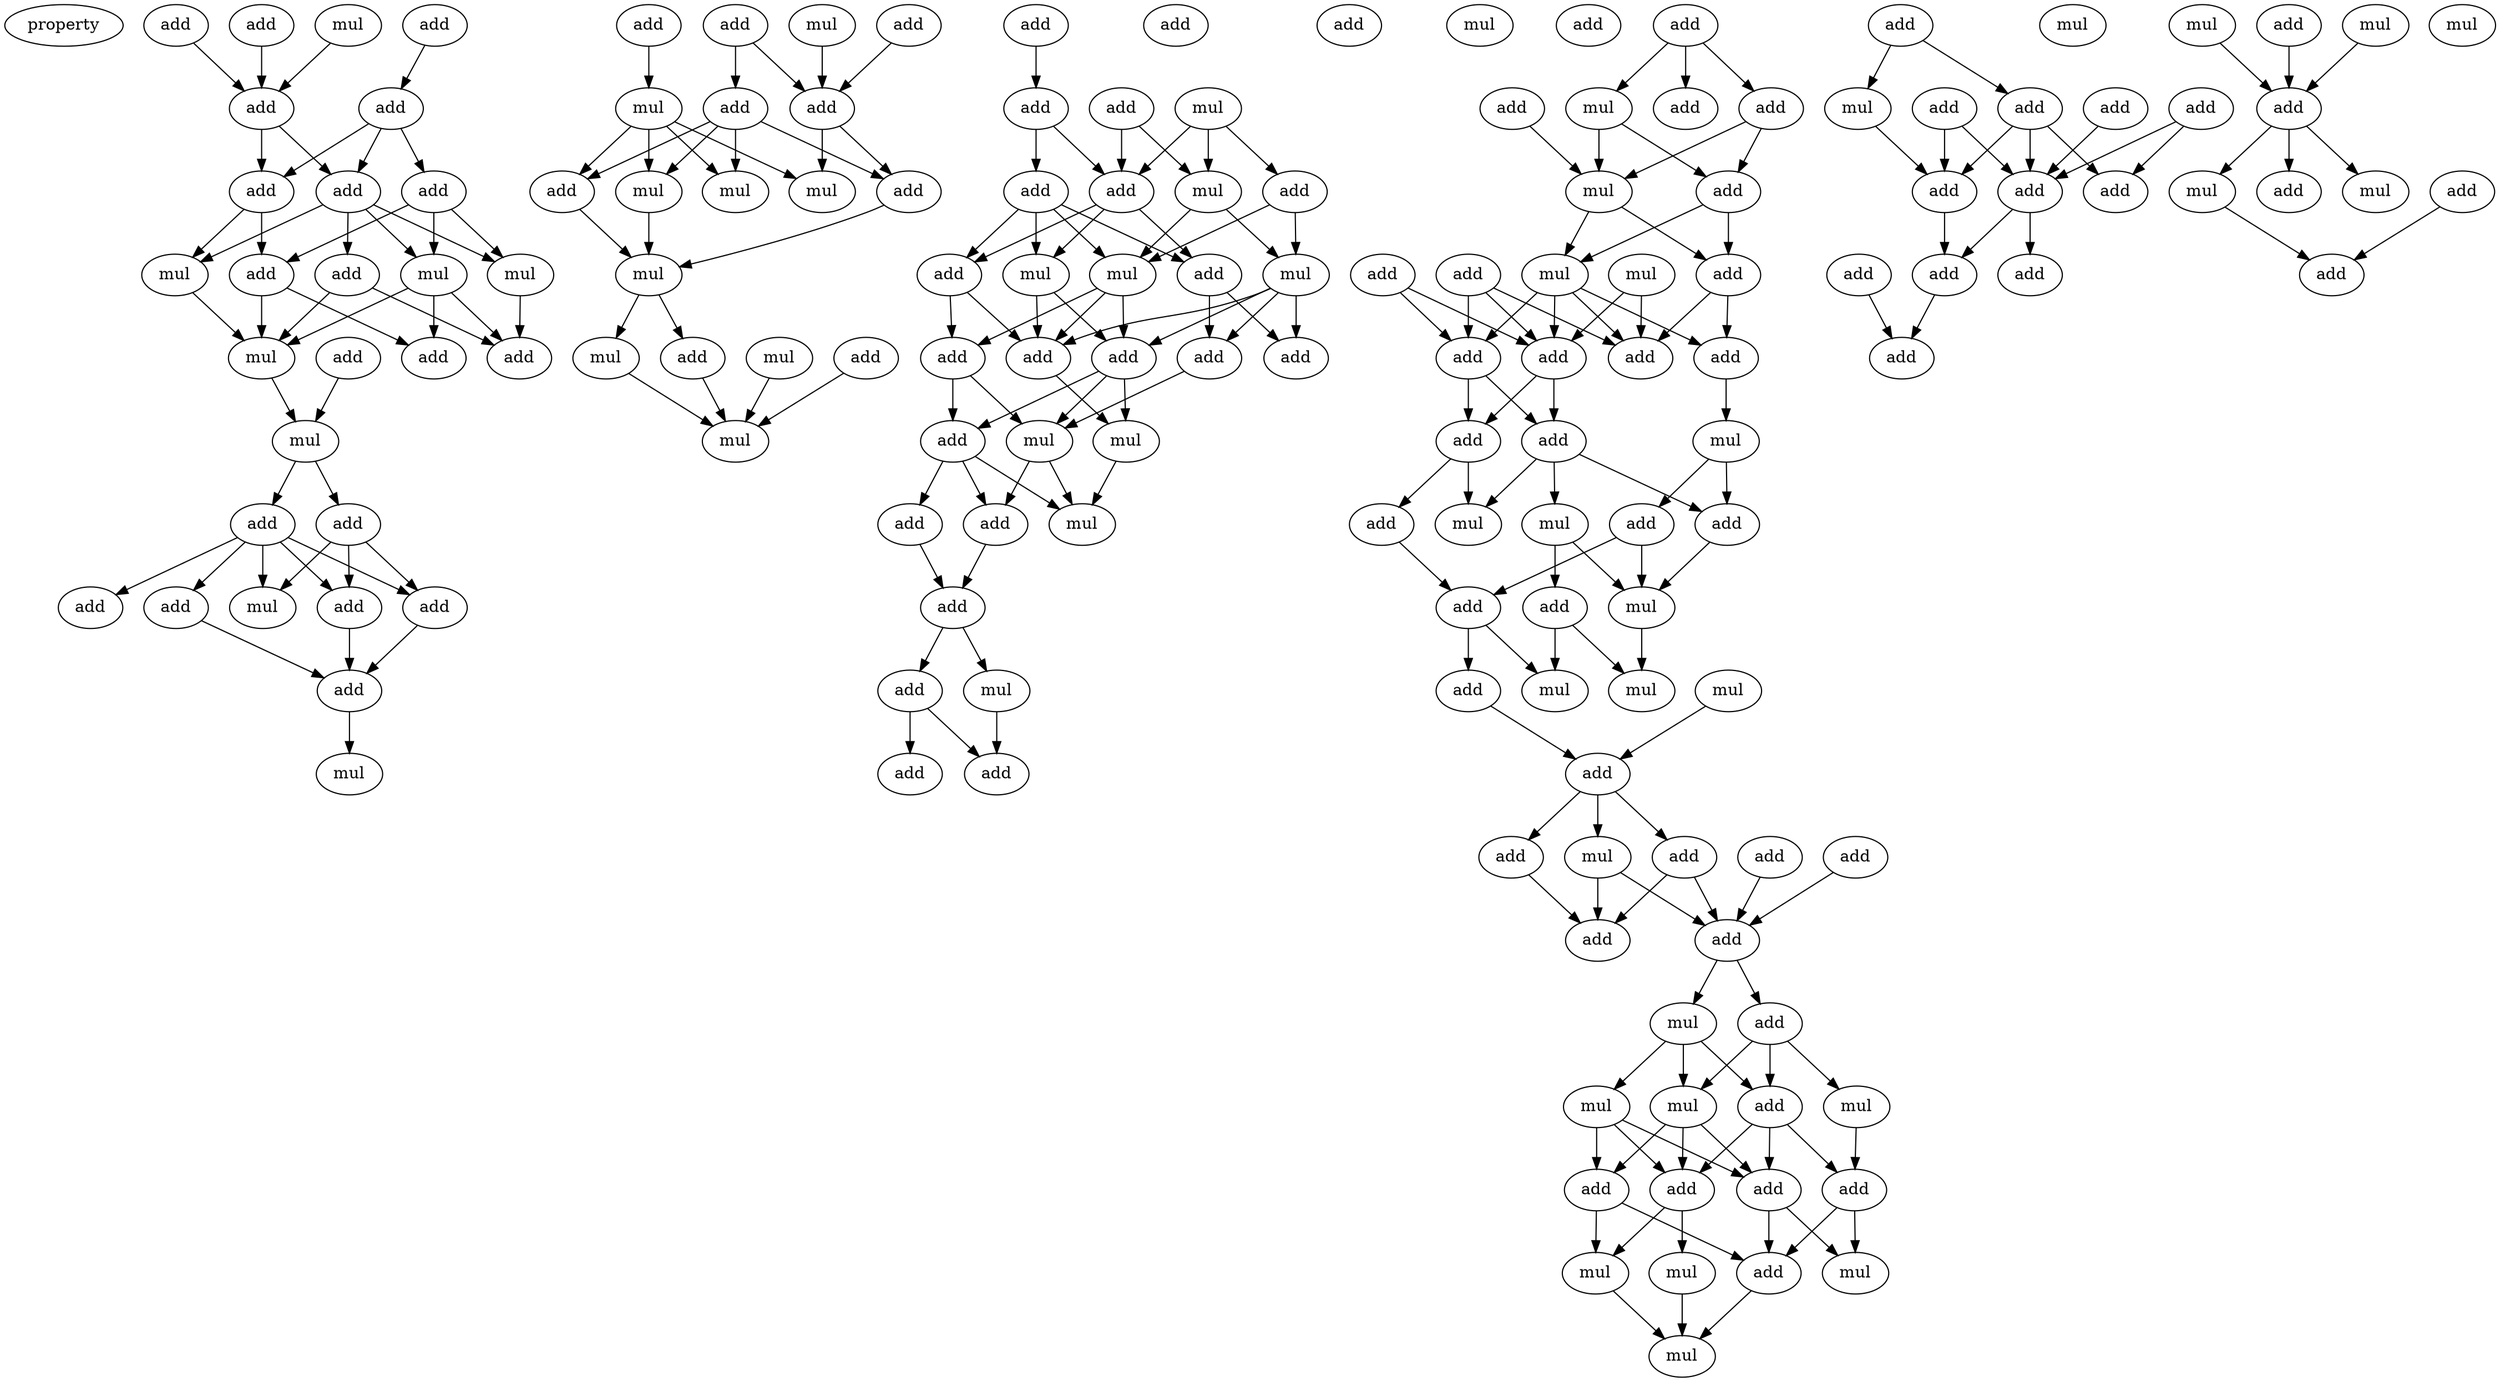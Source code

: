 digraph {
    node [fontcolor=black]
    property [mul=2,lf=1.6]
    0 [ label = add ];
    1 [ label = add ];
    2 [ label = add ];
    3 [ label = mul ];
    4 [ label = add ];
    5 [ label = add ];
    6 [ label = add ];
    7 [ label = add ];
    8 [ label = add ];
    9 [ label = add ];
    10 [ label = add ];
    11 [ label = mul ];
    12 [ label = mul ];
    13 [ label = mul ];
    14 [ label = add ];
    15 [ label = mul ];
    16 [ label = add ];
    17 [ label = add ];
    18 [ label = mul ];
    19 [ label = add ];
    20 [ label = add ];
    21 [ label = add ];
    22 [ label = mul ];
    23 [ label = add ];
    24 [ label = add ];
    25 [ label = add ];
    26 [ label = add ];
    27 [ label = add ];
    28 [ label = add ];
    29 [ label = mul ];
    30 [ label = add ];
    31 [ label = mul ];
    32 [ label = mul ];
    33 [ label = add ];
    34 [ label = add ];
    35 [ label = mul ];
    36 [ label = mul ];
    37 [ label = add ];
    38 [ label = mul ];
    39 [ label = add ];
    40 [ label = mul ];
    41 [ label = mul ];
    42 [ label = add ];
    43 [ label = mul ];
    44 [ label = add ];
    45 [ label = mul ];
    46 [ label = add ];
    47 [ label = add ];
    48 [ label = mul ];
    49 [ label = add ];
    50 [ label = add ];
    51 [ label = mul ];
    52 [ label = add ];
    53 [ label = add ];
    54 [ label = mul ];
    55 [ label = mul ];
    56 [ label = add ];
    57 [ label = add ];
    58 [ label = mul ];
    59 [ label = add ];
    60 [ label = add ];
    61 [ label = add ];
    62 [ label = add ];
    63 [ label = add ];
    64 [ label = add ];
    65 [ label = mul ];
    66 [ label = mul ];
    67 [ label = add ];
    68 [ label = mul ];
    69 [ label = add ];
    70 [ label = add ];
    71 [ label = add ];
    72 [ label = add ];
    73 [ label = mul ];
    74 [ label = add ];
    75 [ label = add ];
    76 [ label = add ];
    77 [ label = mul ];
    78 [ label = add ];
    79 [ label = add ];
    80 [ label = add ];
    81 [ label = mul ];
    82 [ label = add ];
    83 [ label = add ];
    84 [ label = mul ];
    85 [ label = add ];
    86 [ label = add ];
    87 [ label = add ];
    88 [ label = add ];
    89 [ label = mul ];
    90 [ label = mul ];
    91 [ label = add ];
    92 [ label = add ];
    93 [ label = add ];
    94 [ label = add ];
    95 [ label = add ];
    96 [ label = add ];
    97 [ label = mul ];
    98 [ label = mul ];
    99 [ label = add ];
    100 [ label = mul ];
    101 [ label = add ];
    102 [ label = add ];
    103 [ label = add ];
    104 [ label = add ];
    105 [ label = mul ];
    106 [ label = mul ];
    107 [ label = add ];
    108 [ label = mul ];
    109 [ label = mul ];
    110 [ label = add ];
    111 [ label = add ];
    112 [ label = add ];
    113 [ label = add ];
    114 [ label = mul ];
    115 [ label = add ];
    116 [ label = add ];
    117 [ label = add ];
    118 [ label = add ];
    119 [ label = mul ];
    120 [ label = add ];
    121 [ label = mul ];
    122 [ label = mul ];
    123 [ label = mul ];
    124 [ label = add ];
    125 [ label = add ];
    126 [ label = add ];
    127 [ label = add ];
    128 [ label = mul ];
    129 [ label = add ];
    130 [ label = mul ];
    131 [ label = mul ];
    132 [ label = mul ];
    133 [ label = add ];
    134 [ label = add ];
    135 [ label = add ];
    136 [ label = add ];
    137 [ label = mul ];
    138 [ label = add ];
    139 [ label = add ];
    140 [ label = add ];
    141 [ label = add ];
    142 [ label = mul ];
    143 [ label = add ];
    144 [ label = add ];
    145 [ label = add ];
    146 [ label = add ];
    147 [ label = mul ];
    148 [ label = add ];
    149 [ label = mul ];
    150 [ label = add ];
    151 [ label = mul ];
    152 [ label = add ];
    153 [ label = add ];
    154 [ label = mul ];
    155 [ label = add ];
    156 [ label = mul ];
    0 -> 4 [ name = 0 ];
    1 -> 4 [ name = 1 ];
    2 -> 5 [ name = 2 ];
    3 -> 4 [ name = 3 ];
    4 -> 6 [ name = 4 ];
    4 -> 8 [ name = 5 ];
    5 -> 6 [ name = 6 ];
    5 -> 7 [ name = 7 ];
    5 -> 8 [ name = 8 ];
    6 -> 9 [ name = 9 ];
    6 -> 11 [ name = 10 ];
    7 -> 9 [ name = 11 ];
    7 -> 12 [ name = 12 ];
    7 -> 13 [ name = 13 ];
    8 -> 10 [ name = 14 ];
    8 -> 11 [ name = 15 ];
    8 -> 12 [ name = 16 ];
    8 -> 13 [ name = 17 ];
    9 -> 15 [ name = 18 ];
    9 -> 17 [ name = 19 ];
    10 -> 14 [ name = 20 ];
    10 -> 15 [ name = 21 ];
    11 -> 15 [ name = 22 ];
    12 -> 14 [ name = 23 ];
    13 -> 14 [ name = 24 ];
    13 -> 15 [ name = 25 ];
    13 -> 17 [ name = 26 ];
    15 -> 18 [ name = 27 ];
    16 -> 18 [ name = 28 ];
    18 -> 19 [ name = 29 ];
    18 -> 20 [ name = 30 ];
    19 -> 21 [ name = 31 ];
    19 -> 22 [ name = 32 ];
    19 -> 23 [ name = 33 ];
    19 -> 24 [ name = 34 ];
    19 -> 25 [ name = 35 ];
    20 -> 22 [ name = 36 ];
    20 -> 23 [ name = 37 ];
    20 -> 25 [ name = 38 ];
    21 -> 26 [ name = 39 ];
    23 -> 26 [ name = 40 ];
    25 -> 26 [ name = 41 ];
    26 -> 29 [ name = 42 ];
    27 -> 32 [ name = 43 ];
    28 -> 33 [ name = 44 ];
    28 -> 34 [ name = 45 ];
    30 -> 34 [ name = 46 ];
    31 -> 34 [ name = 47 ];
    32 -> 35 [ name = 48 ];
    32 -> 36 [ name = 49 ];
    32 -> 37 [ name = 50 ];
    32 -> 38 [ name = 51 ];
    33 -> 35 [ name = 52 ];
    33 -> 36 [ name = 53 ];
    33 -> 37 [ name = 54 ];
    33 -> 39 [ name = 55 ];
    34 -> 38 [ name = 56 ];
    34 -> 39 [ name = 57 ];
    36 -> 40 [ name = 58 ];
    37 -> 40 [ name = 59 ];
    39 -> 40 [ name = 60 ];
    40 -> 41 [ name = 61 ];
    40 -> 42 [ name = 62 ];
    41 -> 45 [ name = 63 ];
    42 -> 45 [ name = 64 ];
    43 -> 45 [ name = 65 ];
    44 -> 45 [ name = 66 ];
    46 -> 49 [ name = 67 ];
    47 -> 50 [ name = 68 ];
    47 -> 51 [ name = 69 ];
    48 -> 50 [ name = 70 ];
    48 -> 51 [ name = 71 ];
    48 -> 53 [ name = 72 ];
    49 -> 50 [ name = 73 ];
    49 -> 52 [ name = 74 ];
    50 -> 55 [ name = 75 ];
    50 -> 56 [ name = 76 ];
    50 -> 57 [ name = 77 ];
    51 -> 54 [ name = 78 ];
    51 -> 58 [ name = 79 ];
    52 -> 55 [ name = 80 ];
    52 -> 56 [ name = 81 ];
    52 -> 57 [ name = 82 ];
    52 -> 58 [ name = 83 ];
    53 -> 54 [ name = 84 ];
    53 -> 58 [ name = 85 ];
    54 -> 59 [ name = 86 ];
    54 -> 60 [ name = 87 ];
    54 -> 61 [ name = 88 ];
    54 -> 62 [ name = 89 ];
    55 -> 60 [ name = 90 ];
    55 -> 62 [ name = 91 ];
    56 -> 62 [ name = 92 ];
    56 -> 63 [ name = 93 ];
    57 -> 59 [ name = 94 ];
    57 -> 61 [ name = 95 ];
    58 -> 60 [ name = 96 ];
    58 -> 62 [ name = 97 ];
    58 -> 63 [ name = 98 ];
    59 -> 65 [ name = 99 ];
    60 -> 64 [ name = 100 ];
    60 -> 65 [ name = 101 ];
    60 -> 66 [ name = 102 ];
    62 -> 66 [ name = 103 ];
    63 -> 64 [ name = 104 ];
    63 -> 65 [ name = 105 ];
    64 -> 67 [ name = 106 ];
    64 -> 68 [ name = 107 ];
    64 -> 69 [ name = 108 ];
    65 -> 67 [ name = 109 ];
    65 -> 68 [ name = 110 ];
    66 -> 68 [ name = 111 ];
    67 -> 71 [ name = 112 ];
    69 -> 71 [ name = 113 ];
    71 -> 72 [ name = 114 ];
    71 -> 73 [ name = 115 ];
    72 -> 74 [ name = 116 ];
    72 -> 75 [ name = 117 ];
    73 -> 75 [ name = 118 ];
    79 -> 81 [ name = 119 ];
    79 -> 82 [ name = 120 ];
    79 -> 83 [ name = 121 ];
    80 -> 84 [ name = 122 ];
    81 -> 84 [ name = 123 ];
    81 -> 85 [ name = 124 ];
    83 -> 84 [ name = 125 ];
    83 -> 85 [ name = 126 ];
    84 -> 86 [ name = 127 ];
    84 -> 90 [ name = 128 ];
    85 -> 86 [ name = 129 ];
    85 -> 90 [ name = 130 ];
    86 -> 93 [ name = 131 ];
    86 -> 94 [ name = 132 ];
    87 -> 91 [ name = 133 ];
    87 -> 92 [ name = 134 ];
    88 -> 91 [ name = 135 ];
    88 -> 92 [ name = 136 ];
    88 -> 93 [ name = 137 ];
    89 -> 91 [ name = 138 ];
    89 -> 93 [ name = 139 ];
    90 -> 91 [ name = 140 ];
    90 -> 92 [ name = 141 ];
    90 -> 93 [ name = 142 ];
    90 -> 94 [ name = 143 ];
    91 -> 95 [ name = 144 ];
    91 -> 96 [ name = 145 ];
    92 -> 95 [ name = 146 ];
    92 -> 96 [ name = 147 ];
    94 -> 97 [ name = 148 ];
    95 -> 98 [ name = 149 ];
    95 -> 100 [ name = 150 ];
    95 -> 101 [ name = 151 ];
    96 -> 98 [ name = 152 ];
    96 -> 102 [ name = 153 ];
    97 -> 99 [ name = 154 ];
    97 -> 101 [ name = 155 ];
    99 -> 103 [ name = 156 ];
    99 -> 105 [ name = 157 ];
    100 -> 104 [ name = 158 ];
    100 -> 105 [ name = 159 ];
    101 -> 105 [ name = 160 ];
    102 -> 103 [ name = 161 ];
    103 -> 107 [ name = 162 ];
    103 -> 109 [ name = 163 ];
    104 -> 106 [ name = 164 ];
    104 -> 109 [ name = 165 ];
    105 -> 106 [ name = 166 ];
    107 -> 110 [ name = 167 ];
    108 -> 110 [ name = 168 ];
    110 -> 113 [ name = 169 ];
    110 -> 114 [ name = 170 ];
    110 -> 115 [ name = 171 ];
    111 -> 117 [ name = 172 ];
    112 -> 117 [ name = 173 ];
    113 -> 116 [ name = 174 ];
    114 -> 116 [ name = 175 ];
    114 -> 117 [ name = 176 ];
    115 -> 116 [ name = 177 ];
    115 -> 117 [ name = 178 ];
    117 -> 118 [ name = 179 ];
    117 -> 119 [ name = 180 ];
    118 -> 120 [ name = 181 ];
    118 -> 121 [ name = 182 ];
    118 -> 122 [ name = 183 ];
    119 -> 120 [ name = 184 ];
    119 -> 121 [ name = 185 ];
    119 -> 123 [ name = 186 ];
    120 -> 125 [ name = 187 ];
    120 -> 126 [ name = 188 ];
    120 -> 127 [ name = 189 ];
    121 -> 124 [ name = 190 ];
    121 -> 125 [ name = 191 ];
    121 -> 127 [ name = 192 ];
    122 -> 126 [ name = 193 ];
    123 -> 124 [ name = 194 ];
    123 -> 125 [ name = 195 ];
    123 -> 127 [ name = 196 ];
    124 -> 129 [ name = 197 ];
    124 -> 130 [ name = 198 ];
    125 -> 129 [ name = 199 ];
    125 -> 131 [ name = 200 ];
    126 -> 129 [ name = 201 ];
    126 -> 131 [ name = 202 ];
    127 -> 128 [ name = 203 ];
    127 -> 130 [ name = 204 ];
    128 -> 132 [ name = 205 ];
    129 -> 132 [ name = 206 ];
    130 -> 132 [ name = 207 ];
    133 -> 137 [ name = 208 ];
    133 -> 138 [ name = 209 ];
    134 -> 141 [ name = 210 ];
    135 -> 139 [ name = 211 ];
    135 -> 141 [ name = 212 ];
    136 -> 140 [ name = 213 ];
    136 -> 141 [ name = 214 ];
    137 -> 140 [ name = 215 ];
    138 -> 139 [ name = 216 ];
    138 -> 140 [ name = 217 ];
    138 -> 141 [ name = 218 ];
    140 -> 144 [ name = 219 ];
    141 -> 144 [ name = 220 ];
    141 -> 145 [ name = 221 ];
    143 -> 146 [ name = 222 ];
    144 -> 146 [ name = 223 ];
    147 -> 150 [ name = 224 ];
    148 -> 150 [ name = 225 ];
    149 -> 150 [ name = 226 ];
    150 -> 151 [ name = 227 ];
    150 -> 153 [ name = 228 ];
    150 -> 154 [ name = 229 ];
    151 -> 155 [ name = 230 ];
    152 -> 155 [ name = 231 ];
}
